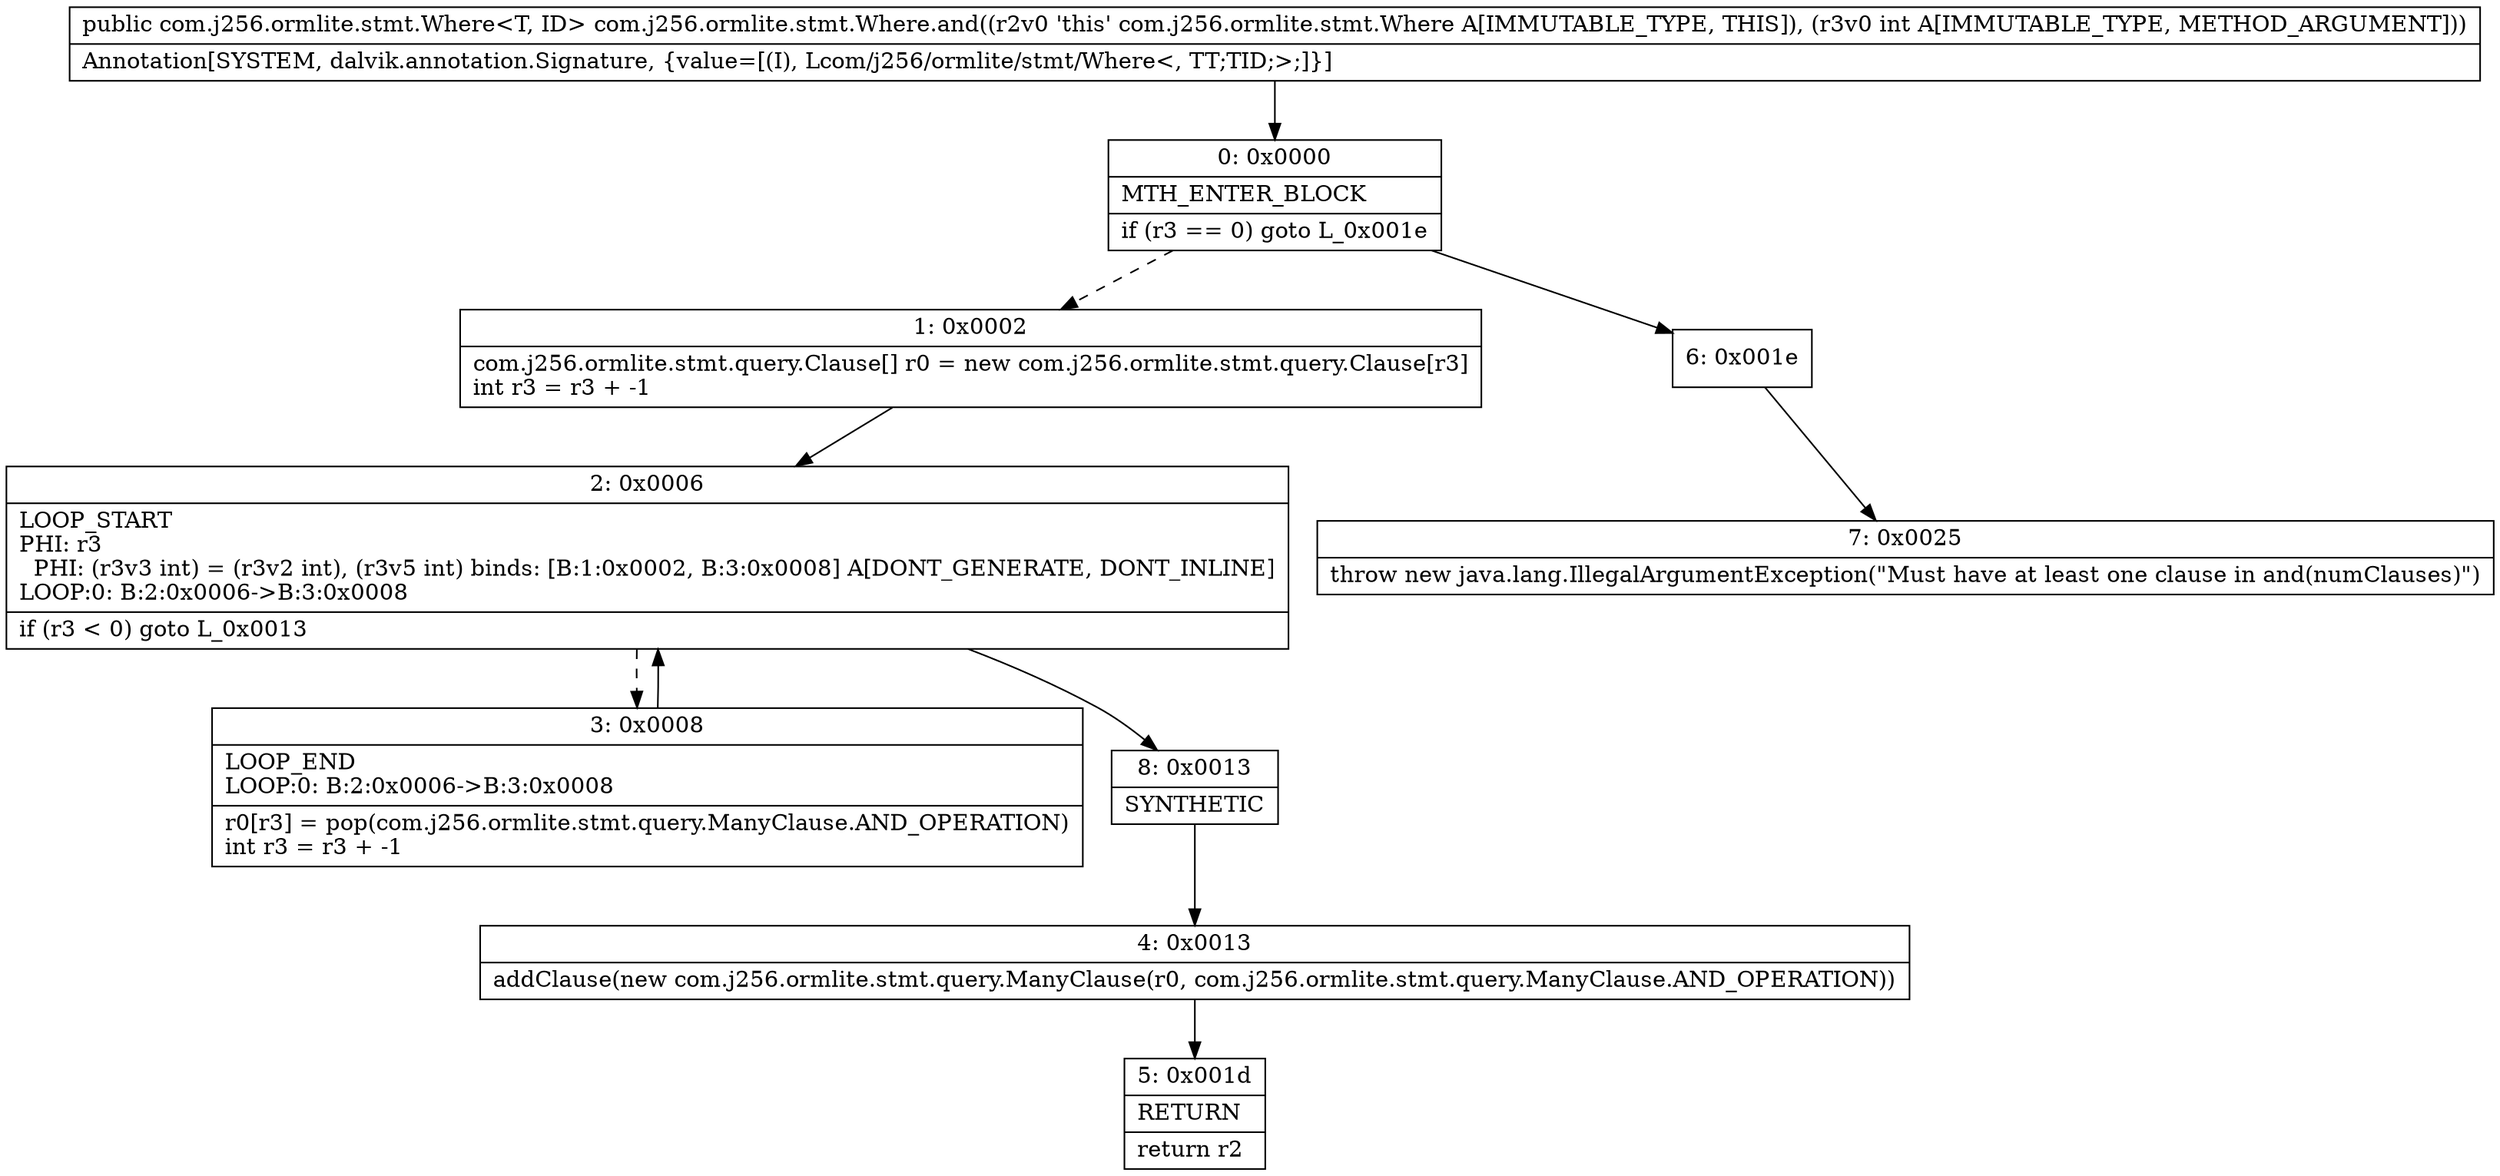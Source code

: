 digraph "CFG forcom.j256.ormlite.stmt.Where.and(I)Lcom\/j256\/ormlite\/stmt\/Where;" {
Node_0 [shape=record,label="{0\:\ 0x0000|MTH_ENTER_BLOCK\l|if (r3 == 0) goto L_0x001e\l}"];
Node_1 [shape=record,label="{1\:\ 0x0002|com.j256.ormlite.stmt.query.Clause[] r0 = new com.j256.ormlite.stmt.query.Clause[r3]\lint r3 = r3 + \-1\l}"];
Node_2 [shape=record,label="{2\:\ 0x0006|LOOP_START\lPHI: r3 \l  PHI: (r3v3 int) = (r3v2 int), (r3v5 int) binds: [B:1:0x0002, B:3:0x0008] A[DONT_GENERATE, DONT_INLINE]\lLOOP:0: B:2:0x0006\-\>B:3:0x0008\l|if (r3 \< 0) goto L_0x0013\l}"];
Node_3 [shape=record,label="{3\:\ 0x0008|LOOP_END\lLOOP:0: B:2:0x0006\-\>B:3:0x0008\l|r0[r3] = pop(com.j256.ormlite.stmt.query.ManyClause.AND_OPERATION)\lint r3 = r3 + \-1\l}"];
Node_4 [shape=record,label="{4\:\ 0x0013|addClause(new com.j256.ormlite.stmt.query.ManyClause(r0, com.j256.ormlite.stmt.query.ManyClause.AND_OPERATION))\l}"];
Node_5 [shape=record,label="{5\:\ 0x001d|RETURN\l|return r2\l}"];
Node_6 [shape=record,label="{6\:\ 0x001e}"];
Node_7 [shape=record,label="{7\:\ 0x0025|throw new java.lang.IllegalArgumentException(\"Must have at least one clause in and(numClauses)\")\l}"];
Node_8 [shape=record,label="{8\:\ 0x0013|SYNTHETIC\l}"];
MethodNode[shape=record,label="{public com.j256.ormlite.stmt.Where\<T, ID\> com.j256.ormlite.stmt.Where.and((r2v0 'this' com.j256.ormlite.stmt.Where A[IMMUTABLE_TYPE, THIS]), (r3v0 int A[IMMUTABLE_TYPE, METHOD_ARGUMENT]))  | Annotation[SYSTEM, dalvik.annotation.Signature, \{value=[(I), Lcom\/j256\/ormlite\/stmt\/Where\<, TT;TID;\>;]\}]\l}"];
MethodNode -> Node_0;
Node_0 -> Node_1[style=dashed];
Node_0 -> Node_6;
Node_1 -> Node_2;
Node_2 -> Node_3[style=dashed];
Node_2 -> Node_8;
Node_3 -> Node_2;
Node_4 -> Node_5;
Node_6 -> Node_7;
Node_8 -> Node_4;
}

